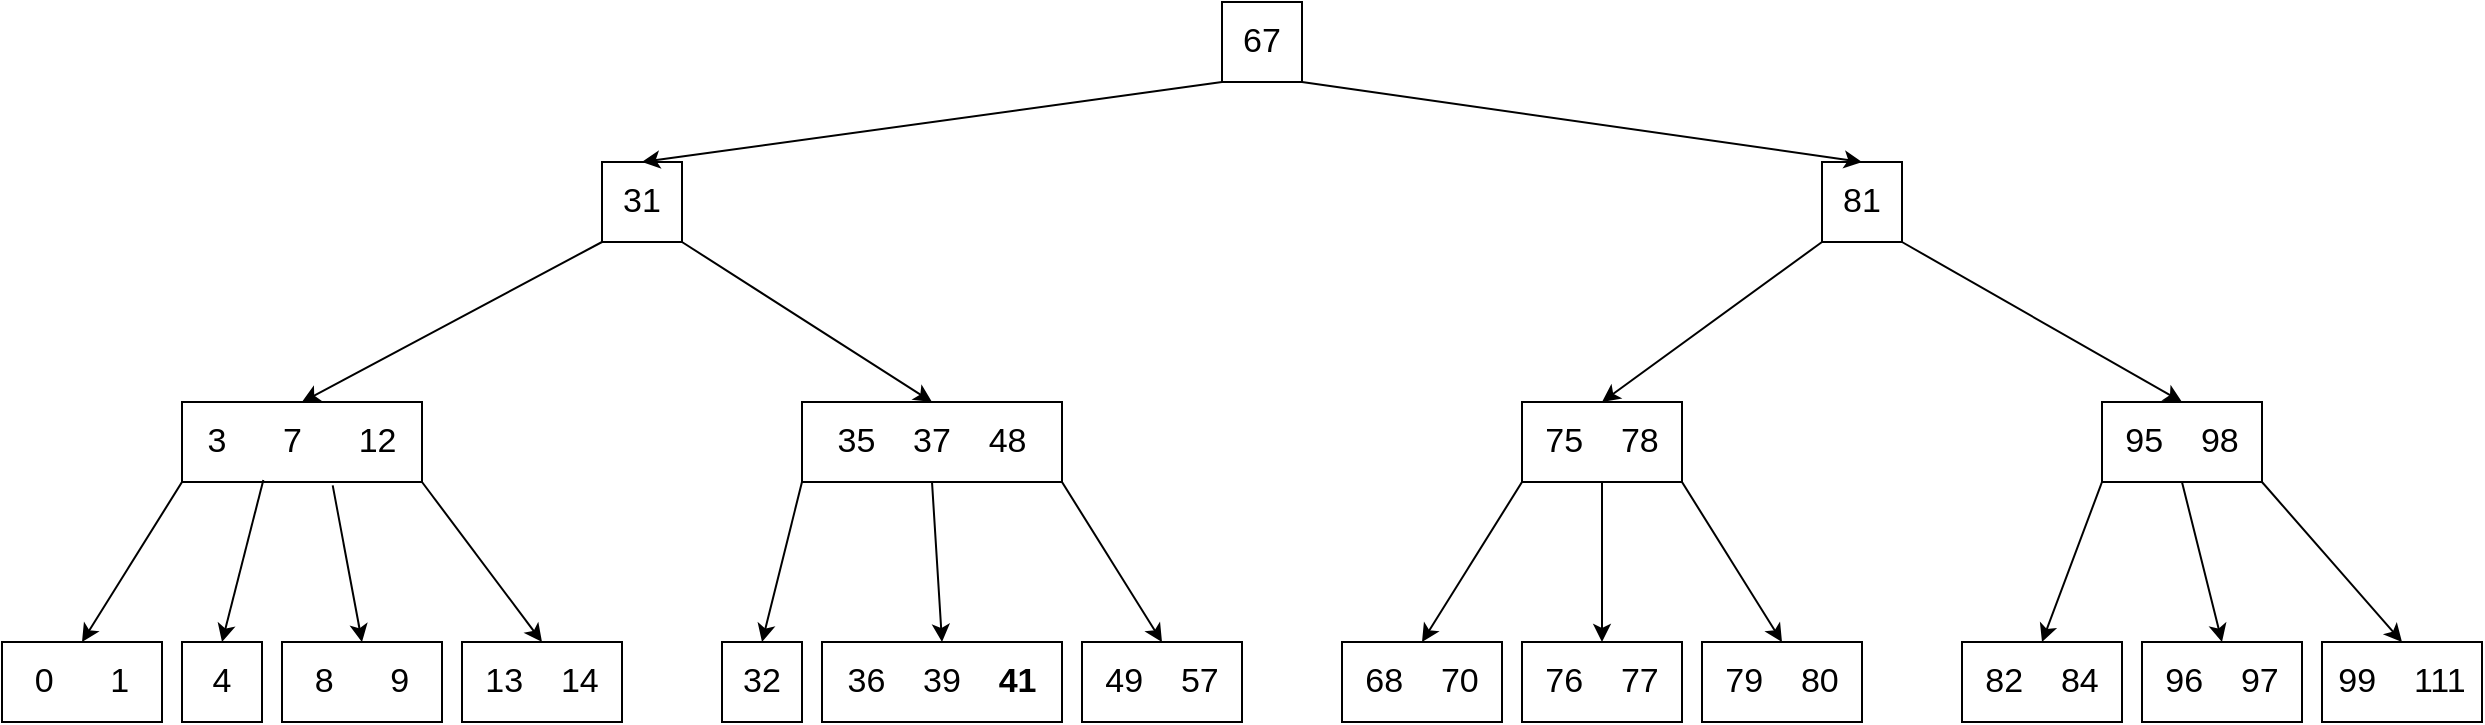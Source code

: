 <mxfile version="28.2.5">
  <diagram name="Page-1" id="cn1RhnkStgObjXSzwkai">
    <mxGraphModel dx="1312" dy="675" grid="1" gridSize="10" guides="1" tooltips="1" connect="1" arrows="1" fold="1" page="1" pageScale="1" pageWidth="850" pageHeight="1100" math="0" shadow="0">
      <root>
        <mxCell id="0" />
        <mxCell id="1" parent="0" />
        <mxCell id="_OVXTzpctumgvIu9ZGBO-1" value="31" style="rounded=0;whiteSpace=wrap;html=1;fontSize=17;" vertex="1" parent="1">
          <mxGeometry x="310" y="120" width="40" height="40" as="geometry" />
        </mxCell>
        <mxCell id="_OVXTzpctumgvIu9ZGBO-3" value="0&lt;span style=&quot;white-space: pre;&quot;&gt;&#x9;&lt;/span&gt;1" style="rounded=0;whiteSpace=wrap;html=1;fontSize=17;" vertex="1" parent="1">
          <mxGeometry x="10" y="360" width="80" height="40" as="geometry" />
        </mxCell>
        <mxCell id="_OVXTzpctumgvIu9ZGBO-4" value="4" style="rounded=0;whiteSpace=wrap;html=1;fontSize=17;" vertex="1" parent="1">
          <mxGeometry x="100" y="360" width="40" height="40" as="geometry" />
        </mxCell>
        <mxCell id="_OVXTzpctumgvIu9ZGBO-5" value="8&lt;span style=&quot;white-space: pre;&quot;&gt;&#x9;&lt;/span&gt;9" style="rounded=0;whiteSpace=wrap;html=1;fontSize=17;" vertex="1" parent="1">
          <mxGeometry x="150" y="360" width="80" height="40" as="geometry" />
        </mxCell>
        <mxCell id="_OVXTzpctumgvIu9ZGBO-6" value="13&lt;span style=&quot;white-space: pre;&quot;&gt;&#x9;&lt;/span&gt;14" style="rounded=0;whiteSpace=wrap;html=1;fontSize=17;" vertex="1" parent="1">
          <mxGeometry x="240" y="360" width="80" height="40" as="geometry" />
        </mxCell>
        <mxCell id="_OVXTzpctumgvIu9ZGBO-7" value="32" style="rounded=0;whiteSpace=wrap;html=1;fontSize=17;" vertex="1" parent="1">
          <mxGeometry x="370" y="360" width="40" height="40" as="geometry" />
        </mxCell>
        <mxCell id="_OVXTzpctumgvIu9ZGBO-8" value="36&lt;span style=&quot;white-space: pre;&quot;&gt;&#x9;&lt;/span&gt;39&lt;span style=&quot;white-space: pre;&quot;&gt;&#x9;&lt;/span&gt;&lt;b&gt;41&lt;/b&gt;" style="rounded=0;whiteSpace=wrap;html=1;fontSize=17;" vertex="1" parent="1">
          <mxGeometry x="420" y="360" width="120" height="40" as="geometry" />
        </mxCell>
        <mxCell id="_OVXTzpctumgvIu9ZGBO-9" value="49&lt;span style=&quot;white-space: pre;&quot;&gt;&#x9;&lt;/span&gt;57" style="rounded=0;whiteSpace=wrap;html=1;fontSize=17;" vertex="1" parent="1">
          <mxGeometry x="550" y="360" width="80" height="40" as="geometry" />
        </mxCell>
        <mxCell id="_OVXTzpctumgvIu9ZGBO-10" value="68&lt;span style=&quot;white-space: pre;&quot;&gt;&#x9;&lt;/span&gt;70" style="rounded=0;whiteSpace=wrap;html=1;fontSize=17;" vertex="1" parent="1">
          <mxGeometry x="680" y="360" width="80" height="40" as="geometry" />
        </mxCell>
        <mxCell id="_OVXTzpctumgvIu9ZGBO-11" value="76&lt;span style=&quot;white-space: pre;&quot;&gt;&#x9;&lt;/span&gt;77" style="rounded=0;whiteSpace=wrap;html=1;fontSize=17;" vertex="1" parent="1">
          <mxGeometry x="770" y="360" width="80" height="40" as="geometry" />
        </mxCell>
        <mxCell id="_OVXTzpctumgvIu9ZGBO-12" value="79&lt;span style=&quot;white-space: pre;&quot;&gt;&#x9;&lt;/span&gt;80" style="rounded=0;whiteSpace=wrap;html=1;fontSize=17;" vertex="1" parent="1">
          <mxGeometry x="860" y="360" width="80" height="40" as="geometry" />
        </mxCell>
        <mxCell id="_OVXTzpctumgvIu9ZGBO-13" value="82&lt;span style=&quot;white-space: pre;&quot;&gt;&#x9;&lt;/span&gt;84" style="rounded=0;whiteSpace=wrap;html=1;fontSize=17;" vertex="1" parent="1">
          <mxGeometry x="990" y="360" width="80" height="40" as="geometry" />
        </mxCell>
        <mxCell id="_OVXTzpctumgvIu9ZGBO-14" value="96&lt;span style=&quot;white-space: pre;&quot;&gt;&#x9;&lt;/span&gt;97" style="rounded=0;whiteSpace=wrap;html=1;fontSize=17;" vertex="1" parent="1">
          <mxGeometry x="1080" y="360" width="80" height="40" as="geometry" />
        </mxCell>
        <mxCell id="_OVXTzpctumgvIu9ZGBO-15" value="99&lt;span style=&quot;white-space: pre;&quot;&gt;&#x9;&lt;/span&gt;111" style="rounded=0;whiteSpace=wrap;html=1;fontSize=17;" vertex="1" parent="1">
          <mxGeometry x="1170" y="360" width="80" height="40" as="geometry" />
        </mxCell>
        <mxCell id="_OVXTzpctumgvIu9ZGBO-16" value="3&lt;span style=&quot;white-space: pre;&quot;&gt;&#x9;&lt;/span&gt;7&lt;span style=&quot;white-space: pre;&quot;&gt;&#x9;&lt;/span&gt;12" style="rounded=0;whiteSpace=wrap;html=1;fontSize=17;" vertex="1" parent="1">
          <mxGeometry x="100" y="240" width="120" height="40" as="geometry" />
        </mxCell>
        <mxCell id="_OVXTzpctumgvIu9ZGBO-18" value="35&lt;span style=&quot;white-space: pre;&quot;&gt;&#x9;&lt;/span&gt;37&lt;span style=&quot;white-space: pre;&quot;&gt;&#x9;&lt;/span&gt;48" style="rounded=0;whiteSpace=wrap;html=1;fontSize=17;" vertex="1" parent="1">
          <mxGeometry x="410" y="240" width="130" height="40" as="geometry" />
        </mxCell>
        <mxCell id="_OVXTzpctumgvIu9ZGBO-19" value="75&lt;span style=&quot;white-space: pre;&quot;&gt;&#x9;&lt;/span&gt;78" style="rounded=0;whiteSpace=wrap;html=1;fontSize=17;" vertex="1" parent="1">
          <mxGeometry x="770" y="240" width="80" height="40" as="geometry" />
        </mxCell>
        <mxCell id="_OVXTzpctumgvIu9ZGBO-20" value="95&lt;span style=&quot;white-space: pre;&quot;&gt;&#x9;&lt;/span&gt;98" style="rounded=0;whiteSpace=wrap;html=1;fontSize=17;" vertex="1" parent="1">
          <mxGeometry x="1060" y="240" width="80" height="40" as="geometry" />
        </mxCell>
        <mxCell id="_OVXTzpctumgvIu9ZGBO-21" value="81" style="rounded=0;whiteSpace=wrap;html=1;fontSize=17;" vertex="1" parent="1">
          <mxGeometry x="920" y="120" width="40" height="40" as="geometry" />
        </mxCell>
        <mxCell id="_OVXTzpctumgvIu9ZGBO-22" value="67" style="rounded=0;whiteSpace=wrap;html=1;fontSize=17;" vertex="1" parent="1">
          <mxGeometry x="620" y="40" width="40" height="40" as="geometry" />
        </mxCell>
        <mxCell id="_OVXTzpctumgvIu9ZGBO-23" value="" style="endArrow=classic;html=1;rounded=0;exitX=0;exitY=1;exitDx=0;exitDy=0;entryX=0.5;entryY=0;entryDx=0;entryDy=0;fontSize=17;" edge="1" parent="1" source="_OVXTzpctumgvIu9ZGBO-22" target="_OVXTzpctumgvIu9ZGBO-1">
          <mxGeometry width="50" height="50" relative="1" as="geometry">
            <mxPoint x="640" y="330" as="sourcePoint" />
            <mxPoint x="690" y="280" as="targetPoint" />
          </mxGeometry>
        </mxCell>
        <mxCell id="_OVXTzpctumgvIu9ZGBO-24" value="" style="endArrow=classic;html=1;rounded=0;exitX=1;exitY=1;exitDx=0;exitDy=0;entryX=0.5;entryY=0;entryDx=0;entryDy=0;fontSize=17;" edge="1" parent="1" source="_OVXTzpctumgvIu9ZGBO-22" target="_OVXTzpctumgvIu9ZGBO-21">
          <mxGeometry width="50" height="50" relative="1" as="geometry">
            <mxPoint x="640" y="330" as="sourcePoint" />
            <mxPoint x="690" y="280" as="targetPoint" />
          </mxGeometry>
        </mxCell>
        <mxCell id="_OVXTzpctumgvIu9ZGBO-25" value="" style="endArrow=classic;html=1;rounded=0;exitX=0;exitY=1;exitDx=0;exitDy=0;entryX=0.5;entryY=0;entryDx=0;entryDy=0;fontSize=17;" edge="1" parent="1" source="_OVXTzpctumgvIu9ZGBO-1" target="_OVXTzpctumgvIu9ZGBO-16">
          <mxGeometry width="50" height="50" relative="1" as="geometry">
            <mxPoint x="640" y="330" as="sourcePoint" />
            <mxPoint x="690" y="280" as="targetPoint" />
          </mxGeometry>
        </mxCell>
        <mxCell id="_OVXTzpctumgvIu9ZGBO-26" value="" style="endArrow=classic;html=1;rounded=0;exitX=1;exitY=1;exitDx=0;exitDy=0;entryX=0.5;entryY=0;entryDx=0;entryDy=0;fontSize=17;" edge="1" parent="1" source="_OVXTzpctumgvIu9ZGBO-1" target="_OVXTzpctumgvIu9ZGBO-18">
          <mxGeometry width="50" height="50" relative="1" as="geometry">
            <mxPoint x="640" y="330" as="sourcePoint" />
            <mxPoint x="690" y="280" as="targetPoint" />
          </mxGeometry>
        </mxCell>
        <mxCell id="_OVXTzpctumgvIu9ZGBO-27" value="" style="endArrow=classic;html=1;rounded=0;exitX=0;exitY=1;exitDx=0;exitDy=0;entryX=0.5;entryY=0;entryDx=0;entryDy=0;fontSize=17;" edge="1" parent="1" source="_OVXTzpctumgvIu9ZGBO-21" target="_OVXTzpctumgvIu9ZGBO-19">
          <mxGeometry width="50" height="50" relative="1" as="geometry">
            <mxPoint x="640" y="330" as="sourcePoint" />
            <mxPoint x="690" y="280" as="targetPoint" />
          </mxGeometry>
        </mxCell>
        <mxCell id="_OVXTzpctumgvIu9ZGBO-28" value="" style="endArrow=classic;html=1;rounded=0;exitX=1;exitY=1;exitDx=0;exitDy=0;entryX=0.5;entryY=0;entryDx=0;entryDy=0;fontSize=17;" edge="1" parent="1" source="_OVXTzpctumgvIu9ZGBO-21" target="_OVXTzpctumgvIu9ZGBO-20">
          <mxGeometry width="50" height="50" relative="1" as="geometry">
            <mxPoint x="640" y="330" as="sourcePoint" />
            <mxPoint x="690" y="280" as="targetPoint" />
          </mxGeometry>
        </mxCell>
        <mxCell id="_OVXTzpctumgvIu9ZGBO-29" value="" style="endArrow=classic;html=1;rounded=0;exitX=0;exitY=1;exitDx=0;exitDy=0;entryX=0.5;entryY=0;entryDx=0;entryDy=0;fontSize=17;" edge="1" parent="1" source="_OVXTzpctumgvIu9ZGBO-16" target="_OVXTzpctumgvIu9ZGBO-3">
          <mxGeometry width="50" height="50" relative="1" as="geometry">
            <mxPoint x="640" y="330" as="sourcePoint" />
            <mxPoint x="690" y="280" as="targetPoint" />
          </mxGeometry>
        </mxCell>
        <mxCell id="_OVXTzpctumgvIu9ZGBO-30" value="" style="endArrow=classic;html=1;rounded=0;exitX=1;exitY=1;exitDx=0;exitDy=0;entryX=0.5;entryY=0;entryDx=0;entryDy=0;fontSize=17;" edge="1" parent="1" source="_OVXTzpctumgvIu9ZGBO-16" target="_OVXTzpctumgvIu9ZGBO-6">
          <mxGeometry width="50" height="50" relative="1" as="geometry">
            <mxPoint x="640" y="330" as="sourcePoint" />
            <mxPoint x="690" y="280" as="targetPoint" />
          </mxGeometry>
        </mxCell>
        <mxCell id="_OVXTzpctumgvIu9ZGBO-31" value="" style="endArrow=classic;html=1;rounded=0;exitX=0.628;exitY=1.042;exitDx=0;exitDy=0;entryX=0.5;entryY=0;entryDx=0;entryDy=0;exitPerimeter=0;fontSize=17;" edge="1" parent="1" source="_OVXTzpctumgvIu9ZGBO-16" target="_OVXTzpctumgvIu9ZGBO-5">
          <mxGeometry width="50" height="50" relative="1" as="geometry">
            <mxPoint x="640" y="330" as="sourcePoint" />
            <mxPoint x="690" y="280" as="targetPoint" />
          </mxGeometry>
        </mxCell>
        <mxCell id="_OVXTzpctumgvIu9ZGBO-32" value="" style="endArrow=classic;html=1;rounded=0;exitX=0.339;exitY=0.975;exitDx=0;exitDy=0;entryX=0.5;entryY=0;entryDx=0;entryDy=0;exitPerimeter=0;fontSize=17;" edge="1" parent="1" source="_OVXTzpctumgvIu9ZGBO-16" target="_OVXTzpctumgvIu9ZGBO-4">
          <mxGeometry width="50" height="50" relative="1" as="geometry">
            <mxPoint x="640" y="330" as="sourcePoint" />
            <mxPoint x="690" y="280" as="targetPoint" />
          </mxGeometry>
        </mxCell>
        <mxCell id="_OVXTzpctumgvIu9ZGBO-33" value="" style="endArrow=classic;html=1;rounded=0;exitX=0;exitY=1;exitDx=0;exitDy=0;entryX=0.5;entryY=0;entryDx=0;entryDy=0;fontSize=17;" edge="1" parent="1" source="_OVXTzpctumgvIu9ZGBO-18" target="_OVXTzpctumgvIu9ZGBO-7">
          <mxGeometry width="50" height="50" relative="1" as="geometry">
            <mxPoint x="640" y="330" as="sourcePoint" />
            <mxPoint x="690" y="280" as="targetPoint" />
          </mxGeometry>
        </mxCell>
        <mxCell id="_OVXTzpctumgvIu9ZGBO-34" value="" style="endArrow=classic;html=1;rounded=0;exitX=0.5;exitY=1;exitDx=0;exitDy=0;entryX=0.5;entryY=0;entryDx=0;entryDy=0;fontSize=17;" edge="1" parent="1" source="_OVXTzpctumgvIu9ZGBO-18" target="_OVXTzpctumgvIu9ZGBO-8">
          <mxGeometry width="50" height="50" relative="1" as="geometry">
            <mxPoint x="640" y="330" as="sourcePoint" />
            <mxPoint x="690" y="280" as="targetPoint" />
          </mxGeometry>
        </mxCell>
        <mxCell id="_OVXTzpctumgvIu9ZGBO-35" value="" style="endArrow=classic;html=1;rounded=0;exitX=1;exitY=1;exitDx=0;exitDy=0;entryX=0.5;entryY=0;entryDx=0;entryDy=0;fontSize=17;" edge="1" parent="1" source="_OVXTzpctumgvIu9ZGBO-18" target="_OVXTzpctumgvIu9ZGBO-9">
          <mxGeometry width="50" height="50" relative="1" as="geometry">
            <mxPoint x="640" y="330" as="sourcePoint" />
            <mxPoint x="690" y="280" as="targetPoint" />
          </mxGeometry>
        </mxCell>
        <mxCell id="_OVXTzpctumgvIu9ZGBO-36" value="" style="endArrow=classic;html=1;rounded=0;exitX=0;exitY=1;exitDx=0;exitDy=0;entryX=0.5;entryY=0;entryDx=0;entryDy=0;fontSize=17;" edge="1" parent="1" source="_OVXTzpctumgvIu9ZGBO-19" target="_OVXTzpctumgvIu9ZGBO-10">
          <mxGeometry width="50" height="50" relative="1" as="geometry">
            <mxPoint x="640" y="330" as="sourcePoint" />
            <mxPoint x="690" y="280" as="targetPoint" />
          </mxGeometry>
        </mxCell>
        <mxCell id="_OVXTzpctumgvIu9ZGBO-37" value="" style="endArrow=classic;html=1;rounded=0;exitX=0.5;exitY=1;exitDx=0;exitDy=0;entryX=0.5;entryY=0;entryDx=0;entryDy=0;fontSize=17;" edge="1" parent="1" source="_OVXTzpctumgvIu9ZGBO-19" target="_OVXTzpctumgvIu9ZGBO-11">
          <mxGeometry width="50" height="50" relative="1" as="geometry">
            <mxPoint x="640" y="330" as="sourcePoint" />
            <mxPoint x="690" y="280" as="targetPoint" />
          </mxGeometry>
        </mxCell>
        <mxCell id="_OVXTzpctumgvIu9ZGBO-38" value="" style="endArrow=classic;html=1;rounded=0;exitX=1;exitY=1;exitDx=0;exitDy=0;entryX=0.5;entryY=0;entryDx=0;entryDy=0;fontSize=17;" edge="1" parent="1" source="_OVXTzpctumgvIu9ZGBO-19" target="_OVXTzpctumgvIu9ZGBO-12">
          <mxGeometry width="50" height="50" relative="1" as="geometry">
            <mxPoint x="640" y="330" as="sourcePoint" />
            <mxPoint x="690" y="280" as="targetPoint" />
          </mxGeometry>
        </mxCell>
        <mxCell id="_OVXTzpctumgvIu9ZGBO-39" value="" style="endArrow=classic;html=1;rounded=0;exitX=0;exitY=1;exitDx=0;exitDy=0;entryX=0.5;entryY=0;entryDx=0;entryDy=0;fontSize=17;" edge="1" parent="1" source="_OVXTzpctumgvIu9ZGBO-20" target="_OVXTzpctumgvIu9ZGBO-13">
          <mxGeometry width="50" height="50" relative="1" as="geometry">
            <mxPoint x="640" y="330" as="sourcePoint" />
            <mxPoint x="690" y="280" as="targetPoint" />
          </mxGeometry>
        </mxCell>
        <mxCell id="_OVXTzpctumgvIu9ZGBO-40" value="" style="endArrow=classic;html=1;rounded=0;exitX=0.5;exitY=1;exitDx=0;exitDy=0;entryX=0.5;entryY=0;entryDx=0;entryDy=0;fontSize=17;" edge="1" parent="1" source="_OVXTzpctumgvIu9ZGBO-20" target="_OVXTzpctumgvIu9ZGBO-14">
          <mxGeometry width="50" height="50" relative="1" as="geometry">
            <mxPoint x="640" y="330" as="sourcePoint" />
            <mxPoint x="690" y="280" as="targetPoint" />
          </mxGeometry>
        </mxCell>
        <mxCell id="_OVXTzpctumgvIu9ZGBO-41" value="" style="endArrow=classic;html=1;rounded=0;exitX=1;exitY=1;exitDx=0;exitDy=0;entryX=0.5;entryY=0;entryDx=0;entryDy=0;fontSize=17;" edge="1" parent="1" source="_OVXTzpctumgvIu9ZGBO-20" target="_OVXTzpctumgvIu9ZGBO-15">
          <mxGeometry width="50" height="50" relative="1" as="geometry">
            <mxPoint x="640" y="330" as="sourcePoint" />
            <mxPoint x="690" y="280" as="targetPoint" />
          </mxGeometry>
        </mxCell>
      </root>
    </mxGraphModel>
  </diagram>
</mxfile>
